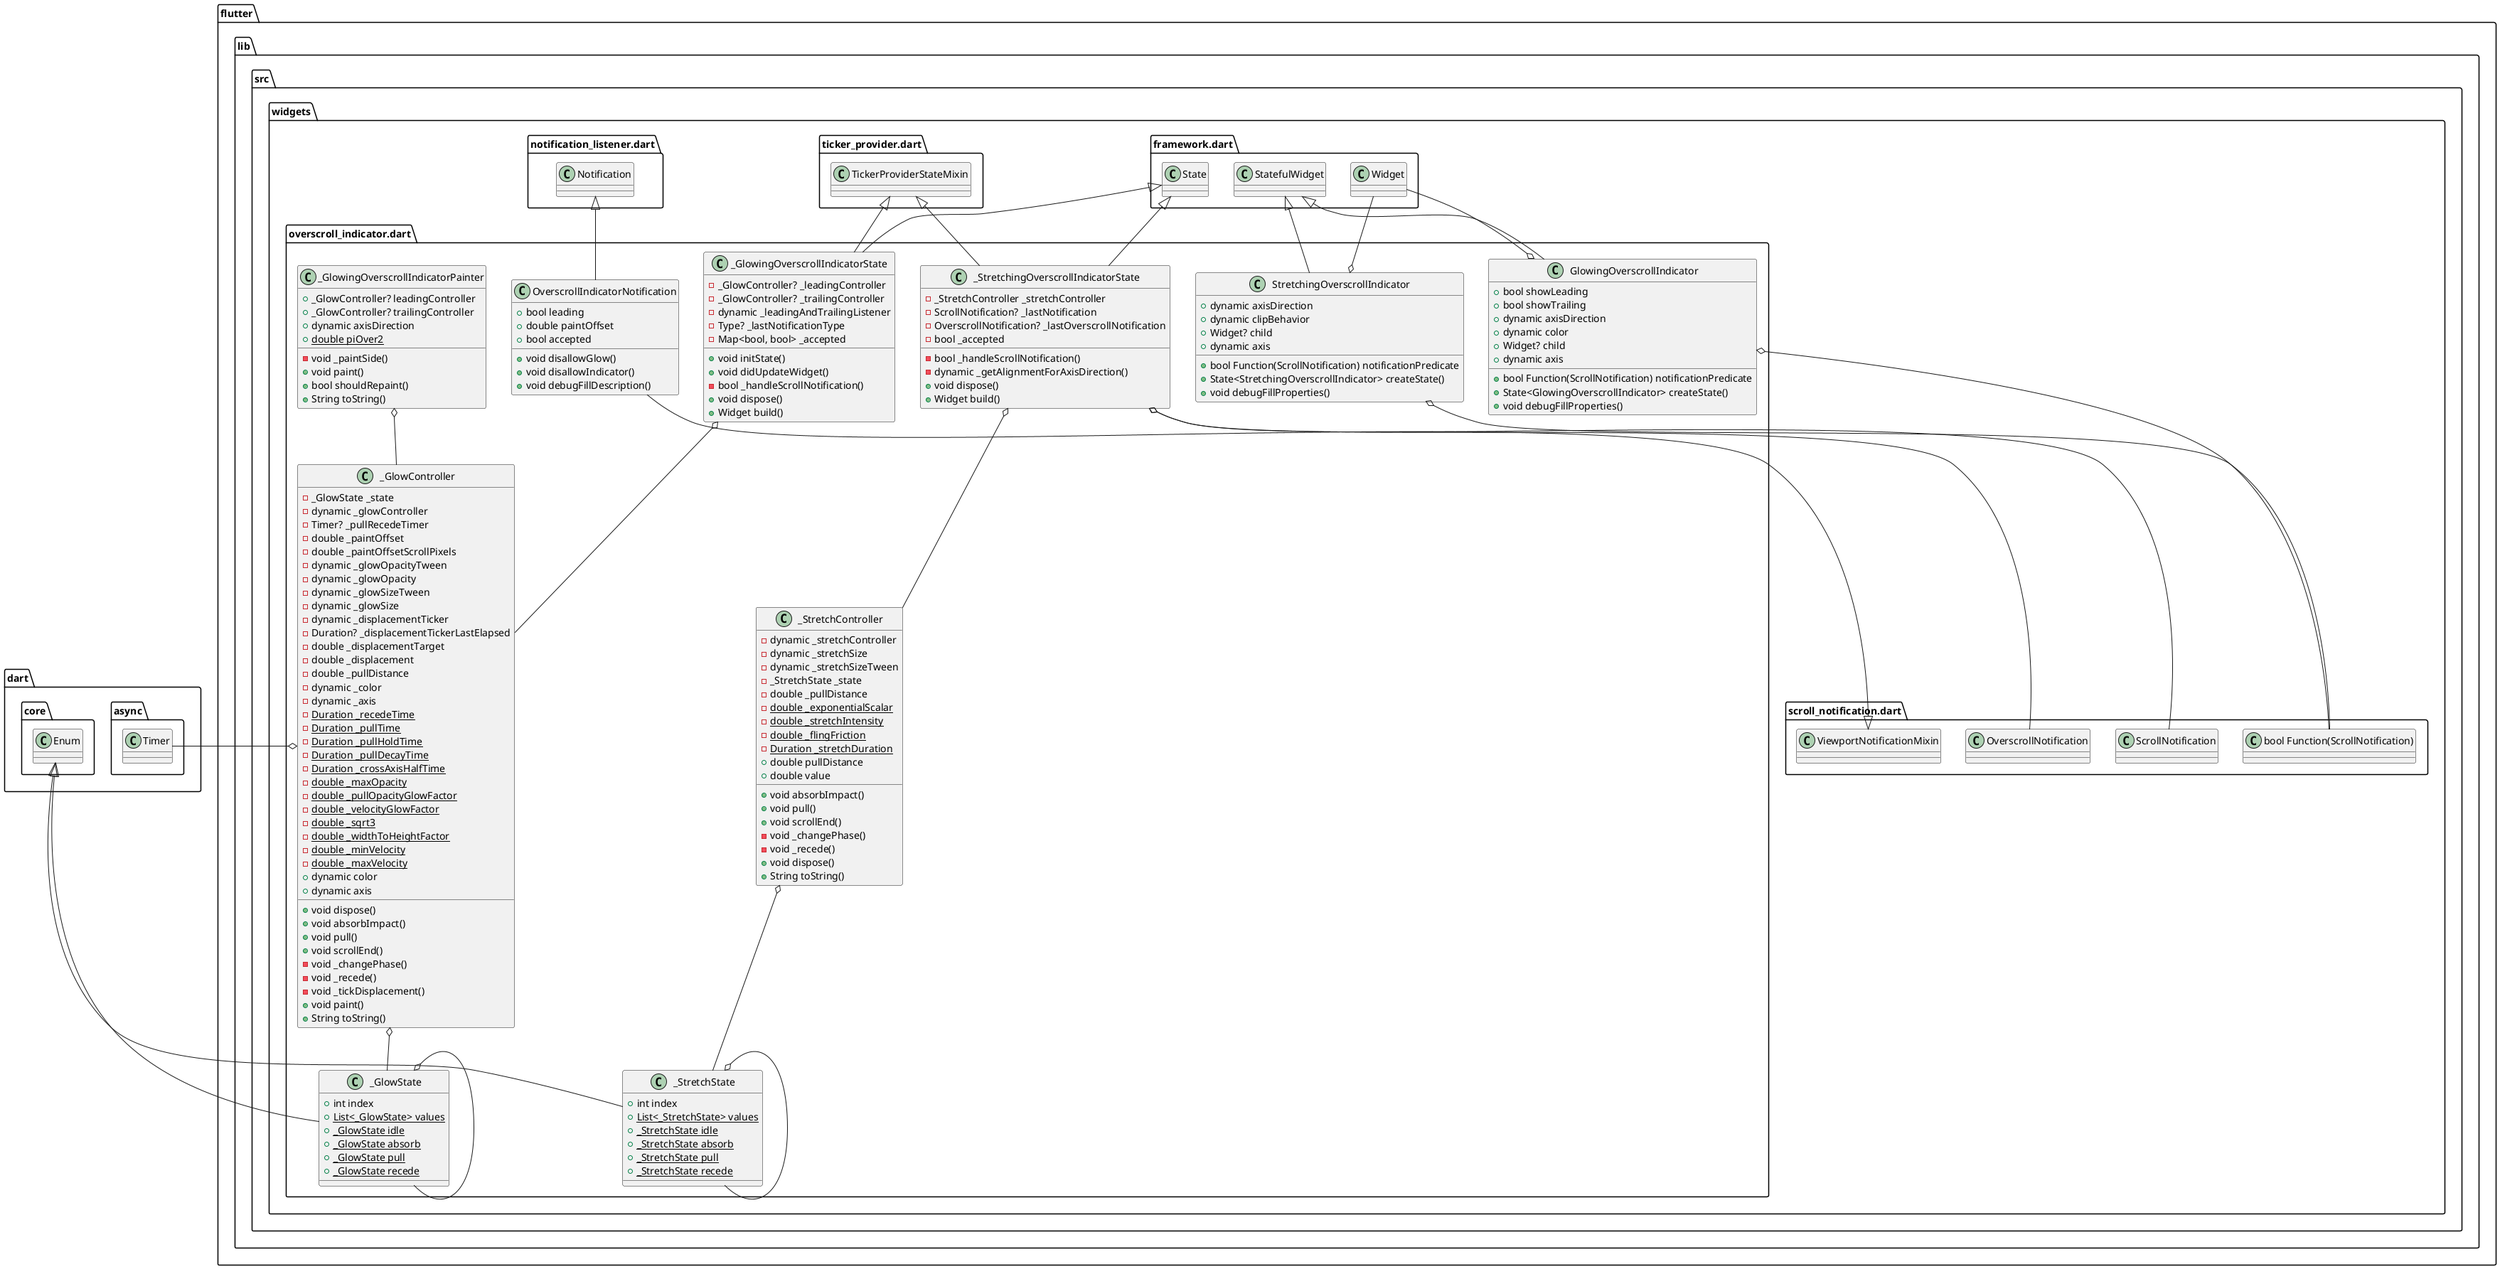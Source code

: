 @startuml
set namespaceSeparator ::

class "flutter::lib::src::widgets::overscroll_indicator.dart::GlowingOverscrollIndicator" {
  +bool showLeading
  +bool showTrailing
  +dynamic axisDirection
  +dynamic color
  +bool Function(ScrollNotification) notificationPredicate
  +Widget? child
  +dynamic axis
  +State<GlowingOverscrollIndicator> createState()
  +void debugFillProperties()
}

"flutter::lib::src::widgets::overscroll_indicator.dart::GlowingOverscrollIndicator" o-- "flutter::lib::src::widgets::scroll_notification.dart::bool Function(ScrollNotification)"
"flutter::lib::src::widgets::overscroll_indicator.dart::GlowingOverscrollIndicator" o-- "flutter::lib::src::widgets::framework.dart::Widget"
"flutter::lib::src::widgets::framework.dart::StatefulWidget" <|-- "flutter::lib::src::widgets::overscroll_indicator.dart::GlowingOverscrollIndicator"

class "flutter::lib::src::widgets::overscroll_indicator.dart::_GlowingOverscrollIndicatorState" {
  -_GlowController? _leadingController
  -_GlowController? _trailingController
  -dynamic _leadingAndTrailingListener
  -Type? _lastNotificationType
  -Map<bool, bool> _accepted
  +void initState()
  +void didUpdateWidget()
  -bool _handleScrollNotification()
  +void dispose()
  +Widget build()
}

"flutter::lib::src::widgets::overscroll_indicator.dart::_GlowingOverscrollIndicatorState" o-- "flutter::lib::src::widgets::overscroll_indicator.dart::_GlowController"
"flutter::lib::src::widgets::framework.dart::State" <|-- "flutter::lib::src::widgets::overscroll_indicator.dart::_GlowingOverscrollIndicatorState"
"flutter::lib::src::widgets::ticker_provider.dart::TickerProviderStateMixin" <|-- "flutter::lib::src::widgets::overscroll_indicator.dart::_GlowingOverscrollIndicatorState"

class "flutter::lib::src::widgets::overscroll_indicator.dart::_GlowController" {
  -_GlowState _state
  -dynamic _glowController
  -Timer? _pullRecedeTimer
  -double _paintOffset
  -double _paintOffsetScrollPixels
  -dynamic _glowOpacityTween
  -dynamic _glowOpacity
  -dynamic _glowSizeTween
  -dynamic _glowSize
  -dynamic _displacementTicker
  -Duration? _displacementTickerLastElapsed
  -double _displacementTarget
  -double _displacement
  -double _pullDistance
  -dynamic _color
  -dynamic _axis
  {static} -Duration _recedeTime
  {static} -Duration _pullTime
  {static} -Duration _pullHoldTime
  {static} -Duration _pullDecayTime
  {static} -Duration _crossAxisHalfTime
  {static} -double _maxOpacity
  {static} -double _pullOpacityGlowFactor
  {static} -double _velocityGlowFactor
  {static} -double _sqrt3
  {static} -double _widthToHeightFactor
  {static} -double _minVelocity
  {static} -double _maxVelocity
  +dynamic color
  +dynamic axis
  +void dispose()
  +void absorbImpact()
  +void pull()
  +void scrollEnd()
  -void _changePhase()
  -void _recede()
  -void _tickDisplacement()
  +void paint()
  +String toString()
}

"flutter::lib::src::widgets::overscroll_indicator.dart::_GlowController" o-- "flutter::lib::src::widgets::overscroll_indicator.dart::_GlowState"
"flutter::lib::src::widgets::overscroll_indicator.dart::_GlowController" o-- "dart::async::Timer"

class "flutter::lib::src::widgets::overscroll_indicator.dart::_GlowingOverscrollIndicatorPainter" {
  +_GlowController? leadingController
  +_GlowController? trailingController
  +dynamic axisDirection
  {static} +double piOver2
  -void _paintSide()
  +void paint()
  +bool shouldRepaint()
  +String toString()
}

"flutter::lib::src::widgets::overscroll_indicator.dart::_GlowingOverscrollIndicatorPainter" o-- "flutter::lib::src::widgets::overscroll_indicator.dart::_GlowController"

class "flutter::lib::src::widgets::overscroll_indicator.dart::StretchingOverscrollIndicator" {
  +dynamic axisDirection
  +bool Function(ScrollNotification) notificationPredicate
  +dynamic clipBehavior
  +Widget? child
  +dynamic axis
  +State<StretchingOverscrollIndicator> createState()
  +void debugFillProperties()
}

"flutter::lib::src::widgets::overscroll_indicator.dart::StretchingOverscrollIndicator" o-- "flutter::lib::src::widgets::scroll_notification.dart::bool Function(ScrollNotification)"
"flutter::lib::src::widgets::overscroll_indicator.dart::StretchingOverscrollIndicator" o-- "flutter::lib::src::widgets::framework.dart::Widget"
"flutter::lib::src::widgets::framework.dart::StatefulWidget" <|-- "flutter::lib::src::widgets::overscroll_indicator.dart::StretchingOverscrollIndicator"

class "flutter::lib::src::widgets::overscroll_indicator.dart::_StretchingOverscrollIndicatorState" {
  -_StretchController _stretchController
  -ScrollNotification? _lastNotification
  -OverscrollNotification? _lastOverscrollNotification
  -bool _accepted
  -bool _handleScrollNotification()
  -dynamic _getAlignmentForAxisDirection()
  +void dispose()
  +Widget build()
}

"flutter::lib::src::widgets::overscroll_indicator.dart::_StretchingOverscrollIndicatorState" o-- "flutter::lib::src::widgets::overscroll_indicator.dart::_StretchController"
"flutter::lib::src::widgets::overscroll_indicator.dart::_StretchingOverscrollIndicatorState" o-- "flutter::lib::src::widgets::scroll_notification.dart::ScrollNotification"
"flutter::lib::src::widgets::overscroll_indicator.dart::_StretchingOverscrollIndicatorState" o-- "flutter::lib::src::widgets::scroll_notification.dart::OverscrollNotification"
"flutter::lib::src::widgets::framework.dart::State" <|-- "flutter::lib::src::widgets::overscroll_indicator.dart::_StretchingOverscrollIndicatorState"
"flutter::lib::src::widgets::ticker_provider.dart::TickerProviderStateMixin" <|-- "flutter::lib::src::widgets::overscroll_indicator.dart::_StretchingOverscrollIndicatorState"

class "flutter::lib::src::widgets::overscroll_indicator.dart::_StretchController" {
  -dynamic _stretchController
  -dynamic _stretchSize
  -dynamic _stretchSizeTween
  -_StretchState _state
  -double _pullDistance
  {static} -double _exponentialScalar
  {static} -double _stretchIntensity
  {static} -double _flingFriction
  {static} -Duration _stretchDuration
  +double pullDistance
  +double value
  +void absorbImpact()
  +void pull()
  +void scrollEnd()
  -void _changePhase()
  -void _recede()
  +void dispose()
  +String toString()
}

"flutter::lib::src::widgets::overscroll_indicator.dart::_StretchController" o-- "flutter::lib::src::widgets::overscroll_indicator.dart::_StretchState"

class "flutter::lib::src::widgets::overscroll_indicator.dart::OverscrollIndicatorNotification" {
  +bool leading
  +double paintOffset
  +bool accepted
  +void disallowGlow()
  +void disallowIndicator()
  +void debugFillDescription()
}

"flutter::lib::src::widgets::notification_listener.dart::Notification" <|-- "flutter::lib::src::widgets::overscroll_indicator.dart::OverscrollIndicatorNotification"
"flutter::lib::src::widgets::scroll_notification.dart::ViewportNotificationMixin" <|-- "flutter::lib::src::widgets::overscroll_indicator.dart::OverscrollIndicatorNotification"

class "flutter::lib::src::widgets::overscroll_indicator.dart::_GlowState" {
  +int index
  {static} +List<_GlowState> values
  {static} +_GlowState idle
  {static} +_GlowState absorb
  {static} +_GlowState pull
  {static} +_GlowState recede
}

"flutter::lib::src::widgets::overscroll_indicator.dart::_GlowState" o-- "flutter::lib::src::widgets::overscroll_indicator.dart::_GlowState"
"dart::core::Enum" <|-- "flutter::lib::src::widgets::overscroll_indicator.dart::_GlowState"

class "flutter::lib::src::widgets::overscroll_indicator.dart::_StretchState" {
  +int index
  {static} +List<_StretchState> values
  {static} +_StretchState idle
  {static} +_StretchState absorb
  {static} +_StretchState pull
  {static} +_StretchState recede
}

"flutter::lib::src::widgets::overscroll_indicator.dart::_StretchState" o-- "flutter::lib::src::widgets::overscroll_indicator.dart::_StretchState"
"dart::core::Enum" <|-- "flutter::lib::src::widgets::overscroll_indicator.dart::_StretchState"


@enduml
